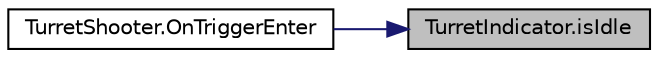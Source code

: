 digraph "TurretIndicator.isIdle"
{
 // INTERACTIVE_SVG=YES
 // LATEX_PDF_SIZE
  edge [fontname="Helvetica",fontsize="10",labelfontname="Helvetica",labelfontsize="10"];
  node [fontname="Helvetica",fontsize="10",shape=record];
  rankdir="RL";
  Node1 [label="TurretIndicator.isIdle",height=0.2,width=0.4,color="black", fillcolor="grey75", style="filled", fontcolor="black",tooltip=" "];
  Node1 -> Node2 [dir="back",color="midnightblue",fontsize="10",style="solid",fontname="Helvetica"];
  Node2 [label="TurretShooter.OnTriggerEnter",height=0.2,width=0.4,color="black", fillcolor="white", style="filled",URL="$class_turret_shooter.html#ac92c11affc1a61877bda45f9cedf9fe2",tooltip=" "];
}
